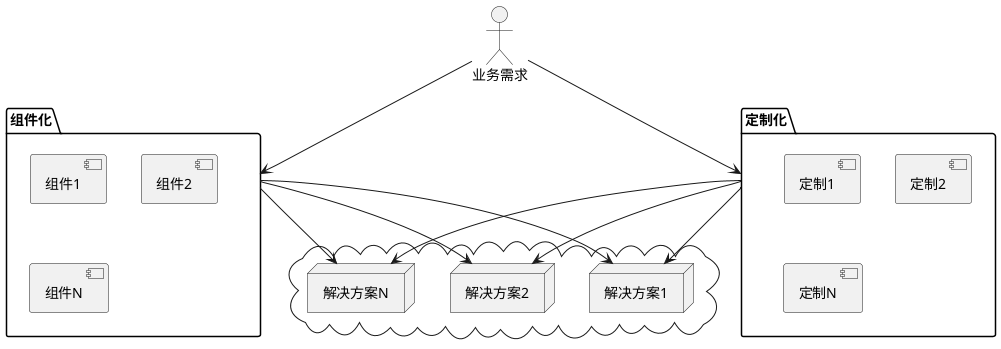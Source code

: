 @startuml

actor 业务需求

package 组件化{
[组件1]
[组件2]
[组件N]
}

package 定制化{
[定制1]
[定制2]
[定制N]
}

cloud {
node 解决方案1
node 解决方案2
node 解决方案N
}

业务需求 --> 组件化
业务需求 --> 定制化

组件化 --> 解决方案1
组件化 --> 解决方案2
组件化 --> 解决方案N

定制化 --> 解决方案1
定制化 --> 解决方案2
定制化 --> 解决方案N

@enduml
